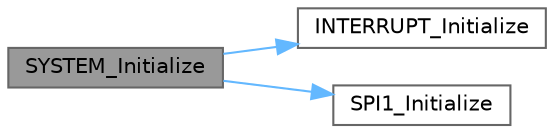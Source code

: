 digraph "SYSTEM_Initialize"
{
 // LATEX_PDF_SIZE
  bgcolor="transparent";
  edge [fontname=Helvetica,fontsize=10,labelfontname=Helvetica,labelfontsize=10];
  node [fontname=Helvetica,fontsize=10,shape=box,height=0.2,width=0.4];
  rankdir="LR";
  Node1 [id="Node000001",label="SYSTEM_Initialize",height=0.2,width=0.4,color="gray40", fillcolor="grey60", style="filled", fontcolor="black",tooltip="Perform system-level initialization."];
  Node1 -> Node2 [id="edge1_Node000001_Node000002",color="steelblue1",style="solid",tooltip=" "];
  Node2 [id="Node000002",label="INTERRUPT_Initialize",height=0.2,width=0.4,color="grey40", fillcolor="white", style="filled",URL="$interrupt__manager_8c.html#a5c526129ee879458dff6755f5768a6e3",tooltip="Initializes interrupt priorities for configured peripherals."];
  Node1 -> Node3 [id="edge2_Node000001_Node000003",color="steelblue1",style="solid",tooltip=" "];
  Node3 [id="Node000003",label="SPI1_Initialize",height=0.2,width=0.4,color="grey40", fillcolor="white", style="filled",URL="$spi1_8c.html#a0607cad7a6b302950091fea719146a54",tooltip="Initialize the SPI1 module."];
}
